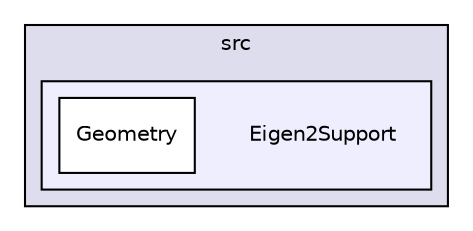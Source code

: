 digraph "include/Eigen/src/Eigen2Support" {
  compound=true
  node [ fontsize="10", fontname="Helvetica"];
  edge [ labelfontsize="10", labelfontname="Helvetica"];
  subgraph clusterdir_17db75917637b7e81f1284e33243b998 {
    graph [ bgcolor="#ddddee", pencolor="black", label="src" fontname="Helvetica", fontsize="10", URL="dir_17db75917637b7e81f1284e33243b998.html"]
  subgraph clusterdir_68ef8e6d1f26bbac0943f8ec68f747f9 {
    graph [ bgcolor="#eeeeff", pencolor="black", label="" URL="dir_68ef8e6d1f26bbac0943f8ec68f747f9.html"];
    dir_68ef8e6d1f26bbac0943f8ec68f747f9 [shape=plaintext label="Eigen2Support"];
    dir_d09301fcf48d8954049f2ecb6274d806 [shape=box label="Geometry" color="black" fillcolor="white" style="filled" URL="dir_d09301fcf48d8954049f2ecb6274d806.html"];
  }
  }
}
